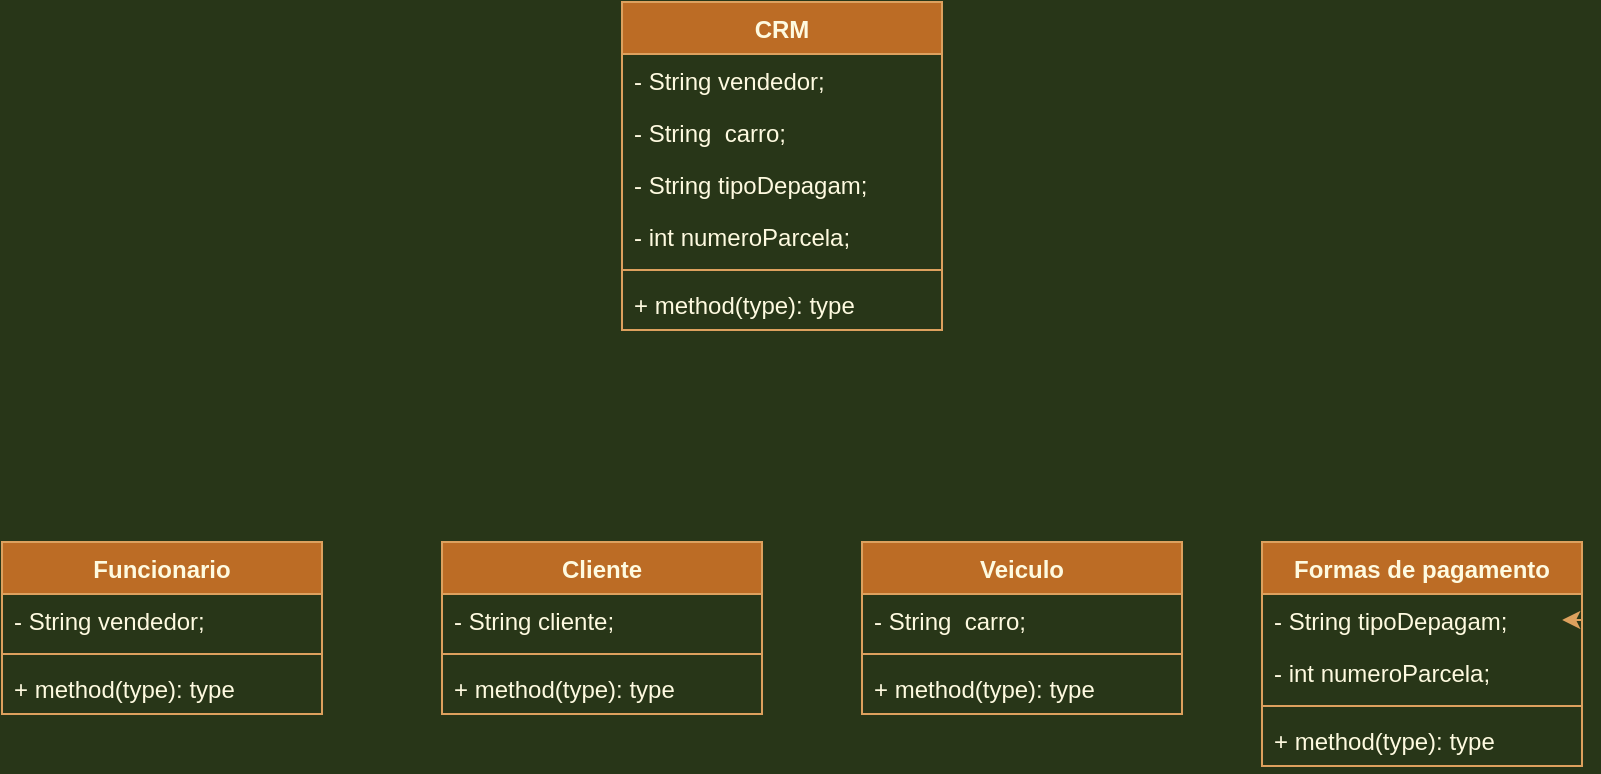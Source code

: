 <mxfile version="20.2.7" type="device"><diagram id="tkAdi4I9WBrYa1kndIrk" name="Página-1"><mxGraphModel dx="1080" dy="474" grid="1" gridSize="10" guides="1" tooltips="1" connect="1" arrows="1" fold="1" page="1" pageScale="1" pageWidth="1169" pageHeight="827" background="#283618" math="0" shadow="0"><root><mxCell id="0"/><mxCell id="1" parent="0"/><mxCell id="GzfZRpRvlPLIj-rWd3Tp-1" value="CRM" style="swimlane;fontStyle=1;align=center;verticalAlign=top;childLayout=stackLayout;horizontal=1;startSize=26;horizontalStack=0;resizeParent=1;resizeParentMax=0;resizeLast=0;collapsible=1;marginBottom=0;fillColor=#BC6C25;strokeColor=#DDA15E;labelBackgroundColor=none;fontColor=#FEFAE0;" vertex="1" parent="1"><mxGeometry x="470" y="340" width="160" height="164" as="geometry"/></mxCell><mxCell id="GzfZRpRvlPLIj-rWd3Tp-2" value="- String vendedor;" style="text;strokeColor=none;fillColor=none;align=left;verticalAlign=top;spacingLeft=4;spacingRight=4;overflow=hidden;rotatable=0;points=[[0,0.5],[1,0.5]];portConstraint=eastwest;labelBackgroundColor=none;fontColor=#FEFAE0;" vertex="1" parent="GzfZRpRvlPLIj-rWd3Tp-1"><mxGeometry y="26" width="160" height="26" as="geometry"/></mxCell><mxCell id="GzfZRpRvlPLIj-rWd3Tp-11" value="- String  carro;" style="text;strokeColor=none;fillColor=none;align=left;verticalAlign=top;spacingLeft=4;spacingRight=4;overflow=hidden;rotatable=0;points=[[0,0.5],[1,0.5]];portConstraint=eastwest;labelBackgroundColor=none;fontColor=#FEFAE0;" vertex="1" parent="GzfZRpRvlPLIj-rWd3Tp-1"><mxGeometry y="52" width="160" height="26" as="geometry"/></mxCell><mxCell id="GzfZRpRvlPLIj-rWd3Tp-9" value="- String tipoDepagam;" style="text;strokeColor=none;fillColor=none;align=left;verticalAlign=top;spacingLeft=4;spacingRight=4;overflow=hidden;rotatable=0;points=[[0,0.5],[1,0.5]];portConstraint=eastwest;labelBackgroundColor=none;fontColor=#FEFAE0;" vertex="1" parent="GzfZRpRvlPLIj-rWd3Tp-1"><mxGeometry y="78" width="160" height="26" as="geometry"/></mxCell><mxCell id="GzfZRpRvlPLIj-rWd3Tp-10" value="- int numeroParcela;" style="text;strokeColor=none;fillColor=none;align=left;verticalAlign=top;spacingLeft=4;spacingRight=4;overflow=hidden;rotatable=0;points=[[0,0.5],[1,0.5]];portConstraint=eastwest;labelBackgroundColor=none;fontColor=#FEFAE0;" vertex="1" parent="GzfZRpRvlPLIj-rWd3Tp-1"><mxGeometry y="104" width="160" height="26" as="geometry"/></mxCell><mxCell id="GzfZRpRvlPLIj-rWd3Tp-3" value="" style="line;strokeWidth=1;fillColor=none;align=left;verticalAlign=middle;spacingTop=-1;spacingLeft=3;spacingRight=3;rotatable=0;labelPosition=right;points=[];portConstraint=eastwest;labelBackgroundColor=#283618;strokeColor=#DDA15E;fontColor=#FEFAE0;" vertex="1" parent="GzfZRpRvlPLIj-rWd3Tp-1"><mxGeometry y="130" width="160" height="8" as="geometry"/></mxCell><mxCell id="GzfZRpRvlPLIj-rWd3Tp-4" value="+ method(type): type" style="text;strokeColor=none;fillColor=none;align=left;verticalAlign=top;spacingLeft=4;spacingRight=4;overflow=hidden;rotatable=0;points=[[0,0.5],[1,0.5]];portConstraint=eastwest;labelBackgroundColor=none;fontColor=#FEFAE0;" vertex="1" parent="GzfZRpRvlPLIj-rWd3Tp-1"><mxGeometry y="138" width="160" height="26" as="geometry"/></mxCell><mxCell id="GzfZRpRvlPLIj-rWd3Tp-12" value="Funcionario" style="swimlane;fontStyle=1;align=center;verticalAlign=top;childLayout=stackLayout;horizontal=1;startSize=26;horizontalStack=0;resizeParent=1;resizeParentMax=0;resizeLast=0;collapsible=1;marginBottom=0;fillColor=#BC6C25;strokeColor=#DDA15E;fontColor=#FEFAE0;" vertex="1" parent="1"><mxGeometry x="160" y="610" width="160" height="86" as="geometry"/></mxCell><mxCell id="GzfZRpRvlPLIj-rWd3Tp-13" value="- String vendedor;" style="text;strokeColor=none;fillColor=none;align=left;verticalAlign=top;spacingLeft=4;spacingRight=4;overflow=hidden;rotatable=0;points=[[0,0.5],[1,0.5]];portConstraint=eastwest;labelBackgroundColor=none;fontColor=#FEFAE0;" vertex="1" parent="GzfZRpRvlPLIj-rWd3Tp-12"><mxGeometry y="26" width="160" height="26" as="geometry"/></mxCell><mxCell id="GzfZRpRvlPLIj-rWd3Tp-17" value="" style="line;strokeWidth=1;fillColor=none;align=left;verticalAlign=middle;spacingTop=-1;spacingLeft=3;spacingRight=3;rotatable=0;labelPosition=right;points=[];portConstraint=eastwest;labelBackgroundColor=#283618;strokeColor=#DDA15E;fontColor=#FEFAE0;" vertex="1" parent="GzfZRpRvlPLIj-rWd3Tp-12"><mxGeometry y="52" width="160" height="8" as="geometry"/></mxCell><mxCell id="GzfZRpRvlPLIj-rWd3Tp-18" value="+ method(type): type" style="text;strokeColor=none;fillColor=none;align=left;verticalAlign=top;spacingLeft=4;spacingRight=4;overflow=hidden;rotatable=0;points=[[0,0.5],[1,0.5]];portConstraint=eastwest;labelBackgroundColor=none;fontColor=#FEFAE0;" vertex="1" parent="GzfZRpRvlPLIj-rWd3Tp-12"><mxGeometry y="60" width="160" height="26" as="geometry"/></mxCell><mxCell id="GzfZRpRvlPLIj-rWd3Tp-19" value="Veiculo" style="swimlane;fontStyle=1;align=center;verticalAlign=top;childLayout=stackLayout;horizontal=1;startSize=26;horizontalStack=0;resizeParent=1;resizeParentMax=0;resizeLast=0;collapsible=1;marginBottom=0;fillColor=#BC6C25;strokeColor=#DDA15E;fontColor=#FEFAE0;" vertex="1" parent="1"><mxGeometry x="590" y="610" width="160" height="86" as="geometry"/></mxCell><mxCell id="GzfZRpRvlPLIj-rWd3Tp-21" value="- String  carro;" style="text;strokeColor=none;fillColor=none;align=left;verticalAlign=top;spacingLeft=4;spacingRight=4;overflow=hidden;rotatable=0;points=[[0,0.5],[1,0.5]];portConstraint=eastwest;labelBackgroundColor=none;fontColor=#FEFAE0;" vertex="1" parent="GzfZRpRvlPLIj-rWd3Tp-19"><mxGeometry y="26" width="160" height="26" as="geometry"/></mxCell><mxCell id="GzfZRpRvlPLIj-rWd3Tp-24" value="" style="line;strokeWidth=1;fillColor=none;align=left;verticalAlign=middle;spacingTop=-1;spacingLeft=3;spacingRight=3;rotatable=0;labelPosition=right;points=[];portConstraint=eastwest;labelBackgroundColor=#283618;strokeColor=#DDA15E;fontColor=#FEFAE0;" vertex="1" parent="GzfZRpRvlPLIj-rWd3Tp-19"><mxGeometry y="52" width="160" height="8" as="geometry"/></mxCell><mxCell id="GzfZRpRvlPLIj-rWd3Tp-25" value="+ method(type): type" style="text;strokeColor=none;fillColor=none;align=left;verticalAlign=top;spacingLeft=4;spacingRight=4;overflow=hidden;rotatable=0;points=[[0,0.5],[1,0.5]];portConstraint=eastwest;labelBackgroundColor=none;fontColor=#FEFAE0;" vertex="1" parent="GzfZRpRvlPLIj-rWd3Tp-19"><mxGeometry y="60" width="160" height="26" as="geometry"/></mxCell><mxCell id="GzfZRpRvlPLIj-rWd3Tp-26" value="Formas de pagamento" style="swimlane;fontStyle=1;align=center;verticalAlign=top;childLayout=stackLayout;horizontal=1;startSize=26;horizontalStack=0;resizeParent=1;resizeParentMax=0;resizeLast=0;collapsible=1;marginBottom=0;fillColor=#BC6C25;strokeColor=#DDA15E;fontColor=#FEFAE0;" vertex="1" parent="1"><mxGeometry x="790" y="610" width="160" height="112" as="geometry"/></mxCell><mxCell id="GzfZRpRvlPLIj-rWd3Tp-29" value="- String tipoDepagam;" style="text;strokeColor=none;fillColor=none;align=left;verticalAlign=top;spacingLeft=4;spacingRight=4;overflow=hidden;rotatable=0;points=[[0,0.5],[1,0.5]];portConstraint=eastwest;labelBackgroundColor=none;fontColor=#FEFAE0;" vertex="1" parent="GzfZRpRvlPLIj-rWd3Tp-26"><mxGeometry y="26" width="160" height="26" as="geometry"/></mxCell><mxCell id="GzfZRpRvlPLIj-rWd3Tp-42" value="- int numeroParcela;" style="text;strokeColor=none;fillColor=none;align=left;verticalAlign=top;spacingLeft=4;spacingRight=4;overflow=hidden;rotatable=0;points=[[0,0.5],[1,0.5]];portConstraint=eastwest;labelBackgroundColor=none;fontColor=#FEFAE0;" vertex="1" parent="GzfZRpRvlPLIj-rWd3Tp-26"><mxGeometry y="52" width="160" height="26" as="geometry"/></mxCell><mxCell id="GzfZRpRvlPLIj-rWd3Tp-31" value="" style="line;strokeWidth=1;fillColor=none;align=left;verticalAlign=middle;spacingTop=-1;spacingLeft=3;spacingRight=3;rotatable=0;labelPosition=right;points=[];portConstraint=eastwest;labelBackgroundColor=#283618;strokeColor=#DDA15E;fontColor=#FEFAE0;" vertex="1" parent="GzfZRpRvlPLIj-rWd3Tp-26"><mxGeometry y="78" width="160" height="8" as="geometry"/></mxCell><mxCell id="GzfZRpRvlPLIj-rWd3Tp-32" value="+ method(type): type" style="text;strokeColor=none;fillColor=none;align=left;verticalAlign=top;spacingLeft=4;spacingRight=4;overflow=hidden;rotatable=0;points=[[0,0.5],[1,0.5]];portConstraint=eastwest;labelBackgroundColor=none;fontColor=#FEFAE0;" vertex="1" parent="GzfZRpRvlPLIj-rWd3Tp-26"><mxGeometry y="86" width="160" height="26" as="geometry"/></mxCell><mxCell id="GzfZRpRvlPLIj-rWd3Tp-33" style="edgeStyle=orthogonalEdgeStyle;rounded=0;orthogonalLoop=1;jettySize=auto;html=1;exitX=1;exitY=0.5;exitDx=0;exitDy=0;entryX=0.938;entryY=0.5;entryDx=0;entryDy=0;entryPerimeter=0;labelBackgroundColor=#283618;strokeColor=#DDA15E;fontColor=#FEFAE0;" edge="1" parent="GzfZRpRvlPLIj-rWd3Tp-26"><mxGeometry relative="1" as="geometry"><mxPoint x="160" y="39" as="sourcePoint"/><mxPoint x="150.08" y="39" as="targetPoint"/></mxGeometry></mxCell><mxCell id="GzfZRpRvlPLIj-rWd3Tp-43" value="Cliente" style="swimlane;fontStyle=1;align=center;verticalAlign=top;childLayout=stackLayout;horizontal=1;startSize=26;horizontalStack=0;resizeParent=1;resizeParentMax=0;resizeLast=0;collapsible=1;marginBottom=0;fillColor=#BC6C25;strokeColor=#DDA15E;fontColor=#FEFAE0;" vertex="1" parent="1"><mxGeometry x="380" y="610" width="160" height="86" as="geometry"/></mxCell><mxCell id="GzfZRpRvlPLIj-rWd3Tp-44" value="- String cliente;" style="text;strokeColor=none;fillColor=none;align=left;verticalAlign=top;spacingLeft=4;spacingRight=4;overflow=hidden;rotatable=0;points=[[0,0.5],[1,0.5]];portConstraint=eastwest;labelBackgroundColor=none;fontColor=#FEFAE0;" vertex="1" parent="GzfZRpRvlPLIj-rWd3Tp-43"><mxGeometry y="26" width="160" height="26" as="geometry"/></mxCell><mxCell id="GzfZRpRvlPLIj-rWd3Tp-45" value="" style="line;strokeWidth=1;fillColor=none;align=left;verticalAlign=middle;spacingTop=-1;spacingLeft=3;spacingRight=3;rotatable=0;labelPosition=right;points=[];portConstraint=eastwest;labelBackgroundColor=#283618;strokeColor=#DDA15E;fontColor=#FEFAE0;" vertex="1" parent="GzfZRpRvlPLIj-rWd3Tp-43"><mxGeometry y="52" width="160" height="8" as="geometry"/></mxCell><mxCell id="GzfZRpRvlPLIj-rWd3Tp-46" value="+ method(type): type" style="text;strokeColor=none;fillColor=none;align=left;verticalAlign=top;spacingLeft=4;spacingRight=4;overflow=hidden;rotatable=0;points=[[0,0.5],[1,0.5]];portConstraint=eastwest;labelBackgroundColor=none;fontColor=#FEFAE0;" vertex="1" parent="GzfZRpRvlPLIj-rWd3Tp-43"><mxGeometry y="60" width="160" height="26" as="geometry"/></mxCell></root></mxGraphModel></diagram></mxfile>
